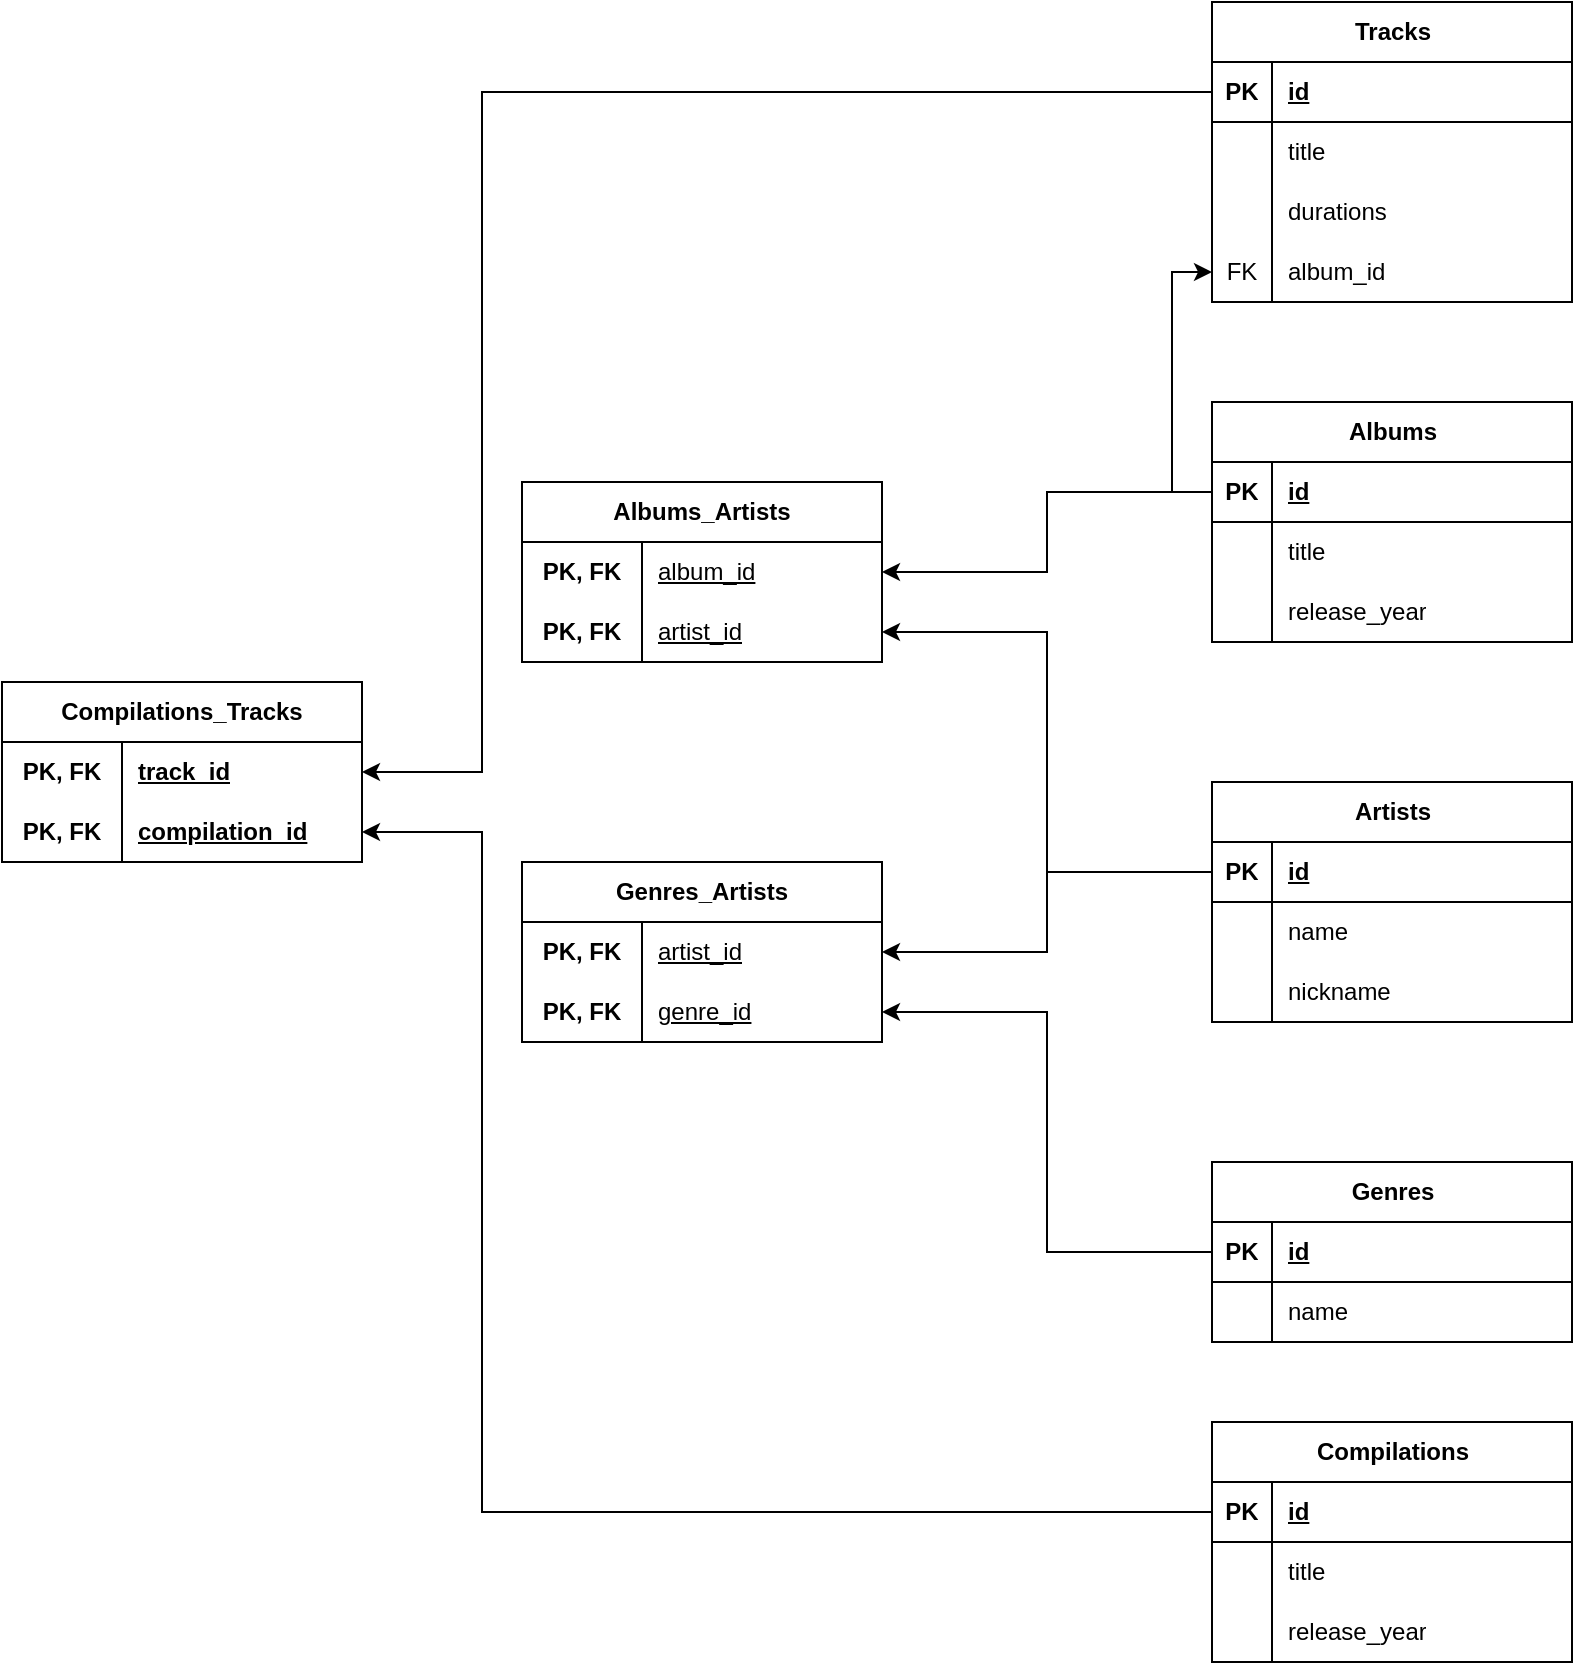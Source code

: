 <mxfile version="26.0.16">
  <diagram name="Page-1" id="dM9Y7GPttK8bCrnmVRz8">
    <mxGraphModel dx="1402" dy="1119" grid="1" gridSize="10" guides="1" tooltips="1" connect="1" arrows="1" fold="1" page="1" pageScale="1" pageWidth="850" pageHeight="1100" math="0" shadow="0">
      <root>
        <mxCell id="0" />
        <mxCell id="1" parent="0" />
        <mxCell id="2HFuZL1Z6rKOVnVFCXIe-1" value="Tracks" style="shape=table;startSize=30;container=1;collapsible=1;childLayout=tableLayout;fixedRows=1;rowLines=0;fontStyle=1;align=center;resizeLast=1;html=1;" parent="1" vertex="1">
          <mxGeometry x="635" y="170" width="180" height="150" as="geometry" />
        </mxCell>
        <mxCell id="2HFuZL1Z6rKOVnVFCXIe-2" value="" style="shape=tableRow;horizontal=0;startSize=0;swimlaneHead=0;swimlaneBody=0;fillColor=none;collapsible=0;dropTarget=0;points=[[0,0.5],[1,0.5]];portConstraint=eastwest;top=0;left=0;right=0;bottom=1;" parent="2HFuZL1Z6rKOVnVFCXIe-1" vertex="1">
          <mxGeometry y="30" width="180" height="30" as="geometry" />
        </mxCell>
        <mxCell id="2HFuZL1Z6rKOVnVFCXIe-3" value="PK" style="shape=partialRectangle;connectable=0;fillColor=none;top=0;left=0;bottom=0;right=0;fontStyle=1;overflow=hidden;whiteSpace=wrap;html=1;" parent="2HFuZL1Z6rKOVnVFCXIe-2" vertex="1">
          <mxGeometry width="30" height="30" as="geometry">
            <mxRectangle width="30" height="30" as="alternateBounds" />
          </mxGeometry>
        </mxCell>
        <mxCell id="2HFuZL1Z6rKOVnVFCXIe-4" value="id" style="shape=partialRectangle;connectable=0;fillColor=none;top=0;left=0;bottom=0;right=0;align=left;spacingLeft=6;fontStyle=5;overflow=hidden;whiteSpace=wrap;html=1;" parent="2HFuZL1Z6rKOVnVFCXIe-2" vertex="1">
          <mxGeometry x="30" width="150" height="30" as="geometry">
            <mxRectangle width="150" height="30" as="alternateBounds" />
          </mxGeometry>
        </mxCell>
        <mxCell id="2HFuZL1Z6rKOVnVFCXIe-5" value="" style="shape=tableRow;horizontal=0;startSize=0;swimlaneHead=0;swimlaneBody=0;fillColor=none;collapsible=0;dropTarget=0;points=[[0,0.5],[1,0.5]];portConstraint=eastwest;top=0;left=0;right=0;bottom=0;" parent="2HFuZL1Z6rKOVnVFCXIe-1" vertex="1">
          <mxGeometry y="60" width="180" height="30" as="geometry" />
        </mxCell>
        <mxCell id="2HFuZL1Z6rKOVnVFCXIe-6" value="" style="shape=partialRectangle;connectable=0;fillColor=none;top=0;left=0;bottom=0;right=0;editable=1;overflow=hidden;whiteSpace=wrap;html=1;" parent="2HFuZL1Z6rKOVnVFCXIe-5" vertex="1">
          <mxGeometry width="30" height="30" as="geometry">
            <mxRectangle width="30" height="30" as="alternateBounds" />
          </mxGeometry>
        </mxCell>
        <mxCell id="2HFuZL1Z6rKOVnVFCXIe-7" value="title" style="shape=partialRectangle;connectable=0;fillColor=none;top=0;left=0;bottom=0;right=0;align=left;spacingLeft=6;overflow=hidden;whiteSpace=wrap;html=1;" parent="2HFuZL1Z6rKOVnVFCXIe-5" vertex="1">
          <mxGeometry x="30" width="150" height="30" as="geometry">
            <mxRectangle width="150" height="30" as="alternateBounds" />
          </mxGeometry>
        </mxCell>
        <mxCell id="2HFuZL1Z6rKOVnVFCXIe-8" value="" style="shape=tableRow;horizontal=0;startSize=0;swimlaneHead=0;swimlaneBody=0;fillColor=none;collapsible=0;dropTarget=0;points=[[0,0.5],[1,0.5]];portConstraint=eastwest;top=0;left=0;right=0;bottom=0;" parent="2HFuZL1Z6rKOVnVFCXIe-1" vertex="1">
          <mxGeometry y="90" width="180" height="30" as="geometry" />
        </mxCell>
        <mxCell id="2HFuZL1Z6rKOVnVFCXIe-9" value="" style="shape=partialRectangle;connectable=0;fillColor=none;top=0;left=0;bottom=0;right=0;editable=1;overflow=hidden;whiteSpace=wrap;html=1;" parent="2HFuZL1Z6rKOVnVFCXIe-8" vertex="1">
          <mxGeometry width="30" height="30" as="geometry">
            <mxRectangle width="30" height="30" as="alternateBounds" />
          </mxGeometry>
        </mxCell>
        <mxCell id="2HFuZL1Z6rKOVnVFCXIe-10" value="durations" style="shape=partialRectangle;connectable=0;fillColor=none;top=0;left=0;bottom=0;right=0;align=left;spacingLeft=6;overflow=hidden;whiteSpace=wrap;html=1;" parent="2HFuZL1Z6rKOVnVFCXIe-8" vertex="1">
          <mxGeometry x="30" width="150" height="30" as="geometry">
            <mxRectangle width="150" height="30" as="alternateBounds" />
          </mxGeometry>
        </mxCell>
        <mxCell id="2HFuZL1Z6rKOVnVFCXIe-11" value="" style="shape=tableRow;horizontal=0;startSize=0;swimlaneHead=0;swimlaneBody=0;fillColor=none;collapsible=0;dropTarget=0;points=[[0,0.5],[1,0.5]];portConstraint=eastwest;top=0;left=0;right=0;bottom=0;" parent="2HFuZL1Z6rKOVnVFCXIe-1" vertex="1">
          <mxGeometry y="120" width="180" height="30" as="geometry" />
        </mxCell>
        <mxCell id="2HFuZL1Z6rKOVnVFCXIe-12" value="FK" style="shape=partialRectangle;connectable=0;fillColor=none;top=0;left=0;bottom=0;right=0;editable=1;overflow=hidden;whiteSpace=wrap;html=1;" parent="2HFuZL1Z6rKOVnVFCXIe-11" vertex="1">
          <mxGeometry width="30" height="30" as="geometry">
            <mxRectangle width="30" height="30" as="alternateBounds" />
          </mxGeometry>
        </mxCell>
        <mxCell id="2HFuZL1Z6rKOVnVFCXIe-13" value="album_id" style="shape=partialRectangle;connectable=0;fillColor=none;top=0;left=0;bottom=0;right=0;align=left;spacingLeft=6;overflow=hidden;whiteSpace=wrap;html=1;" parent="2HFuZL1Z6rKOVnVFCXIe-11" vertex="1">
          <mxGeometry x="30" width="150" height="30" as="geometry">
            <mxRectangle width="150" height="30" as="alternateBounds" />
          </mxGeometry>
        </mxCell>
        <mxCell id="2HFuZL1Z6rKOVnVFCXIe-14" value="Albums" style="shape=table;startSize=30;container=1;collapsible=1;childLayout=tableLayout;fixedRows=1;rowLines=0;fontStyle=1;align=center;resizeLast=1;html=1;" parent="1" vertex="1">
          <mxGeometry x="635" y="370" width="180" height="120" as="geometry" />
        </mxCell>
        <mxCell id="2HFuZL1Z6rKOVnVFCXIe-15" value="" style="shape=tableRow;horizontal=0;startSize=0;swimlaneHead=0;swimlaneBody=0;fillColor=none;collapsible=0;dropTarget=0;points=[[0,0.5],[1,0.5]];portConstraint=eastwest;top=0;left=0;right=0;bottom=1;" parent="2HFuZL1Z6rKOVnVFCXIe-14" vertex="1">
          <mxGeometry y="30" width="180" height="30" as="geometry" />
        </mxCell>
        <mxCell id="2HFuZL1Z6rKOVnVFCXIe-16" value="PK" style="shape=partialRectangle;connectable=0;fillColor=none;top=0;left=0;bottom=0;right=0;fontStyle=1;overflow=hidden;whiteSpace=wrap;html=1;" parent="2HFuZL1Z6rKOVnVFCXIe-15" vertex="1">
          <mxGeometry width="30" height="30" as="geometry">
            <mxRectangle width="30" height="30" as="alternateBounds" />
          </mxGeometry>
        </mxCell>
        <mxCell id="2HFuZL1Z6rKOVnVFCXIe-17" value="id" style="shape=partialRectangle;connectable=0;fillColor=none;top=0;left=0;bottom=0;right=0;align=left;spacingLeft=6;fontStyle=5;overflow=hidden;whiteSpace=wrap;html=1;" parent="2HFuZL1Z6rKOVnVFCXIe-15" vertex="1">
          <mxGeometry x="30" width="150" height="30" as="geometry">
            <mxRectangle width="150" height="30" as="alternateBounds" />
          </mxGeometry>
        </mxCell>
        <mxCell id="2HFuZL1Z6rKOVnVFCXIe-18" value="" style="shape=tableRow;horizontal=0;startSize=0;swimlaneHead=0;swimlaneBody=0;fillColor=none;collapsible=0;dropTarget=0;points=[[0,0.5],[1,0.5]];portConstraint=eastwest;top=0;left=0;right=0;bottom=0;" parent="2HFuZL1Z6rKOVnVFCXIe-14" vertex="1">
          <mxGeometry y="60" width="180" height="30" as="geometry" />
        </mxCell>
        <mxCell id="2HFuZL1Z6rKOVnVFCXIe-19" value="" style="shape=partialRectangle;connectable=0;fillColor=none;top=0;left=0;bottom=0;right=0;editable=1;overflow=hidden;whiteSpace=wrap;html=1;" parent="2HFuZL1Z6rKOVnVFCXIe-18" vertex="1">
          <mxGeometry width="30" height="30" as="geometry">
            <mxRectangle width="30" height="30" as="alternateBounds" />
          </mxGeometry>
        </mxCell>
        <mxCell id="2HFuZL1Z6rKOVnVFCXIe-20" value="title" style="shape=partialRectangle;connectable=0;fillColor=none;top=0;left=0;bottom=0;right=0;align=left;spacingLeft=6;overflow=hidden;whiteSpace=wrap;html=1;" parent="2HFuZL1Z6rKOVnVFCXIe-18" vertex="1">
          <mxGeometry x="30" width="150" height="30" as="geometry">
            <mxRectangle width="150" height="30" as="alternateBounds" />
          </mxGeometry>
        </mxCell>
        <mxCell id="2HFuZL1Z6rKOVnVFCXIe-21" value="" style="shape=tableRow;horizontal=0;startSize=0;swimlaneHead=0;swimlaneBody=0;fillColor=none;collapsible=0;dropTarget=0;points=[[0,0.5],[1,0.5]];portConstraint=eastwest;top=0;left=0;right=0;bottom=0;" parent="2HFuZL1Z6rKOVnVFCXIe-14" vertex="1">
          <mxGeometry y="90" width="180" height="30" as="geometry" />
        </mxCell>
        <mxCell id="2HFuZL1Z6rKOVnVFCXIe-22" value="" style="shape=partialRectangle;connectable=0;fillColor=none;top=0;left=0;bottom=0;right=0;editable=1;overflow=hidden;whiteSpace=wrap;html=1;" parent="2HFuZL1Z6rKOVnVFCXIe-21" vertex="1">
          <mxGeometry width="30" height="30" as="geometry">
            <mxRectangle width="30" height="30" as="alternateBounds" />
          </mxGeometry>
        </mxCell>
        <mxCell id="2HFuZL1Z6rKOVnVFCXIe-23" value="release_year" style="shape=partialRectangle;connectable=0;fillColor=none;top=0;left=0;bottom=0;right=0;align=left;spacingLeft=6;overflow=hidden;whiteSpace=wrap;html=1;" parent="2HFuZL1Z6rKOVnVFCXIe-21" vertex="1">
          <mxGeometry x="30" width="150" height="30" as="geometry">
            <mxRectangle width="150" height="30" as="alternateBounds" />
          </mxGeometry>
        </mxCell>
        <mxCell id="2HFuZL1Z6rKOVnVFCXIe-27" value="Artists" style="shape=table;startSize=30;container=1;collapsible=1;childLayout=tableLayout;fixedRows=1;rowLines=0;fontStyle=1;align=center;resizeLast=1;html=1;" parent="1" vertex="1">
          <mxGeometry x="635" y="560" width="180" height="120" as="geometry" />
        </mxCell>
        <mxCell id="2HFuZL1Z6rKOVnVFCXIe-28" value="" style="shape=tableRow;horizontal=0;startSize=0;swimlaneHead=0;swimlaneBody=0;fillColor=none;collapsible=0;dropTarget=0;points=[[0,0.5],[1,0.5]];portConstraint=eastwest;top=0;left=0;right=0;bottom=1;" parent="2HFuZL1Z6rKOVnVFCXIe-27" vertex="1">
          <mxGeometry y="30" width="180" height="30" as="geometry" />
        </mxCell>
        <mxCell id="2HFuZL1Z6rKOVnVFCXIe-29" value="PK" style="shape=partialRectangle;connectable=0;fillColor=none;top=0;left=0;bottom=0;right=0;fontStyle=1;overflow=hidden;whiteSpace=wrap;html=1;" parent="2HFuZL1Z6rKOVnVFCXIe-28" vertex="1">
          <mxGeometry width="30" height="30" as="geometry">
            <mxRectangle width="30" height="30" as="alternateBounds" />
          </mxGeometry>
        </mxCell>
        <mxCell id="2HFuZL1Z6rKOVnVFCXIe-30" value="id" style="shape=partialRectangle;connectable=0;fillColor=none;top=0;left=0;bottom=0;right=0;align=left;spacingLeft=6;fontStyle=5;overflow=hidden;whiteSpace=wrap;html=1;" parent="2HFuZL1Z6rKOVnVFCXIe-28" vertex="1">
          <mxGeometry x="30" width="150" height="30" as="geometry">
            <mxRectangle width="150" height="30" as="alternateBounds" />
          </mxGeometry>
        </mxCell>
        <mxCell id="2HFuZL1Z6rKOVnVFCXIe-31" value="" style="shape=tableRow;horizontal=0;startSize=0;swimlaneHead=0;swimlaneBody=0;fillColor=none;collapsible=0;dropTarget=0;points=[[0,0.5],[1,0.5]];portConstraint=eastwest;top=0;left=0;right=0;bottom=0;" parent="2HFuZL1Z6rKOVnVFCXIe-27" vertex="1">
          <mxGeometry y="60" width="180" height="30" as="geometry" />
        </mxCell>
        <mxCell id="2HFuZL1Z6rKOVnVFCXIe-32" value="" style="shape=partialRectangle;connectable=0;fillColor=none;top=0;left=0;bottom=0;right=0;editable=1;overflow=hidden;whiteSpace=wrap;html=1;" parent="2HFuZL1Z6rKOVnVFCXIe-31" vertex="1">
          <mxGeometry width="30" height="30" as="geometry">
            <mxRectangle width="30" height="30" as="alternateBounds" />
          </mxGeometry>
        </mxCell>
        <mxCell id="2HFuZL1Z6rKOVnVFCXIe-33" value="name" style="shape=partialRectangle;connectable=0;fillColor=none;top=0;left=0;bottom=0;right=0;align=left;spacingLeft=6;overflow=hidden;whiteSpace=wrap;html=1;" parent="2HFuZL1Z6rKOVnVFCXIe-31" vertex="1">
          <mxGeometry x="30" width="150" height="30" as="geometry">
            <mxRectangle width="150" height="30" as="alternateBounds" />
          </mxGeometry>
        </mxCell>
        <mxCell id="2HFuZL1Z6rKOVnVFCXIe-34" value="" style="shape=tableRow;horizontal=0;startSize=0;swimlaneHead=0;swimlaneBody=0;fillColor=none;collapsible=0;dropTarget=0;points=[[0,0.5],[1,0.5]];portConstraint=eastwest;top=0;left=0;right=0;bottom=0;" parent="2HFuZL1Z6rKOVnVFCXIe-27" vertex="1">
          <mxGeometry y="90" width="180" height="30" as="geometry" />
        </mxCell>
        <mxCell id="2HFuZL1Z6rKOVnVFCXIe-35" value="" style="shape=partialRectangle;connectable=0;fillColor=none;top=0;left=0;bottom=0;right=0;editable=1;overflow=hidden;whiteSpace=wrap;html=1;" parent="2HFuZL1Z6rKOVnVFCXIe-34" vertex="1">
          <mxGeometry width="30" height="30" as="geometry">
            <mxRectangle width="30" height="30" as="alternateBounds" />
          </mxGeometry>
        </mxCell>
        <mxCell id="2HFuZL1Z6rKOVnVFCXIe-36" value="nickname" style="shape=partialRectangle;connectable=0;fillColor=none;top=0;left=0;bottom=0;right=0;align=left;spacingLeft=6;overflow=hidden;whiteSpace=wrap;html=1;" parent="2HFuZL1Z6rKOVnVFCXIe-34" vertex="1">
          <mxGeometry x="30" width="150" height="30" as="geometry">
            <mxRectangle width="150" height="30" as="alternateBounds" />
          </mxGeometry>
        </mxCell>
        <mxCell id="2HFuZL1Z6rKOVnVFCXIe-40" value="Genres" style="shape=table;startSize=30;container=1;collapsible=1;childLayout=tableLayout;fixedRows=1;rowLines=0;fontStyle=1;align=center;resizeLast=1;html=1;" parent="1" vertex="1">
          <mxGeometry x="635" y="750" width="180" height="90" as="geometry" />
        </mxCell>
        <mxCell id="2HFuZL1Z6rKOVnVFCXIe-41" value="" style="shape=tableRow;horizontal=0;startSize=0;swimlaneHead=0;swimlaneBody=0;fillColor=none;collapsible=0;dropTarget=0;points=[[0,0.5],[1,0.5]];portConstraint=eastwest;top=0;left=0;right=0;bottom=1;" parent="2HFuZL1Z6rKOVnVFCXIe-40" vertex="1">
          <mxGeometry y="30" width="180" height="30" as="geometry" />
        </mxCell>
        <mxCell id="2HFuZL1Z6rKOVnVFCXIe-42" value="PK" style="shape=partialRectangle;connectable=0;fillColor=none;top=0;left=0;bottom=0;right=0;fontStyle=1;overflow=hidden;whiteSpace=wrap;html=1;" parent="2HFuZL1Z6rKOVnVFCXIe-41" vertex="1">
          <mxGeometry width="30" height="30" as="geometry">
            <mxRectangle width="30" height="30" as="alternateBounds" />
          </mxGeometry>
        </mxCell>
        <mxCell id="2HFuZL1Z6rKOVnVFCXIe-43" value="id" style="shape=partialRectangle;connectable=0;fillColor=none;top=0;left=0;bottom=0;right=0;align=left;spacingLeft=6;fontStyle=5;overflow=hidden;whiteSpace=wrap;html=1;" parent="2HFuZL1Z6rKOVnVFCXIe-41" vertex="1">
          <mxGeometry x="30" width="150" height="30" as="geometry">
            <mxRectangle width="150" height="30" as="alternateBounds" />
          </mxGeometry>
        </mxCell>
        <mxCell id="2HFuZL1Z6rKOVnVFCXIe-44" value="" style="shape=tableRow;horizontal=0;startSize=0;swimlaneHead=0;swimlaneBody=0;fillColor=none;collapsible=0;dropTarget=0;points=[[0,0.5],[1,0.5]];portConstraint=eastwest;top=0;left=0;right=0;bottom=0;" parent="2HFuZL1Z6rKOVnVFCXIe-40" vertex="1">
          <mxGeometry y="60" width="180" height="30" as="geometry" />
        </mxCell>
        <mxCell id="2HFuZL1Z6rKOVnVFCXIe-45" value="" style="shape=partialRectangle;connectable=0;fillColor=none;top=0;left=0;bottom=0;right=0;editable=1;overflow=hidden;whiteSpace=wrap;html=1;" parent="2HFuZL1Z6rKOVnVFCXIe-44" vertex="1">
          <mxGeometry width="30" height="30" as="geometry">
            <mxRectangle width="30" height="30" as="alternateBounds" />
          </mxGeometry>
        </mxCell>
        <mxCell id="2HFuZL1Z6rKOVnVFCXIe-46" value="name" style="shape=partialRectangle;connectable=0;fillColor=none;top=0;left=0;bottom=0;right=0;align=left;spacingLeft=6;overflow=hidden;whiteSpace=wrap;html=1;" parent="2HFuZL1Z6rKOVnVFCXIe-44" vertex="1">
          <mxGeometry x="30" width="150" height="30" as="geometry">
            <mxRectangle width="150" height="30" as="alternateBounds" />
          </mxGeometry>
        </mxCell>
        <mxCell id="2HFuZL1Z6rKOVnVFCXIe-53" style="edgeStyle=orthogonalEdgeStyle;rounded=0;orthogonalLoop=1;jettySize=auto;html=1;entryX=0;entryY=0.5;entryDx=0;entryDy=0;" parent="1" source="2HFuZL1Z6rKOVnVFCXIe-15" target="2HFuZL1Z6rKOVnVFCXIe-11" edge="1">
          <mxGeometry relative="1" as="geometry" />
        </mxCell>
        <mxCell id="2HFuZL1Z6rKOVnVFCXIe-90" value="Compilations" style="shape=table;startSize=30;container=1;collapsible=1;childLayout=tableLayout;fixedRows=1;rowLines=0;fontStyle=1;align=center;resizeLast=1;html=1;" parent="1" vertex="1">
          <mxGeometry x="635" y="880" width="180" height="120" as="geometry" />
        </mxCell>
        <mxCell id="2HFuZL1Z6rKOVnVFCXIe-91" value="" style="shape=tableRow;horizontal=0;startSize=0;swimlaneHead=0;swimlaneBody=0;fillColor=none;collapsible=0;dropTarget=0;points=[[0,0.5],[1,0.5]];portConstraint=eastwest;top=0;left=0;right=0;bottom=1;" parent="2HFuZL1Z6rKOVnVFCXIe-90" vertex="1">
          <mxGeometry y="30" width="180" height="30" as="geometry" />
        </mxCell>
        <mxCell id="2HFuZL1Z6rKOVnVFCXIe-92" value="PK" style="shape=partialRectangle;connectable=0;fillColor=none;top=0;left=0;bottom=0;right=0;fontStyle=1;overflow=hidden;whiteSpace=wrap;html=1;" parent="2HFuZL1Z6rKOVnVFCXIe-91" vertex="1">
          <mxGeometry width="30" height="30" as="geometry">
            <mxRectangle width="30" height="30" as="alternateBounds" />
          </mxGeometry>
        </mxCell>
        <mxCell id="2HFuZL1Z6rKOVnVFCXIe-93" value="id" style="shape=partialRectangle;connectable=0;fillColor=none;top=0;left=0;bottom=0;right=0;align=left;spacingLeft=6;fontStyle=5;overflow=hidden;whiteSpace=wrap;html=1;" parent="2HFuZL1Z6rKOVnVFCXIe-91" vertex="1">
          <mxGeometry x="30" width="150" height="30" as="geometry">
            <mxRectangle width="150" height="30" as="alternateBounds" />
          </mxGeometry>
        </mxCell>
        <mxCell id="2HFuZL1Z6rKOVnVFCXIe-94" value="" style="shape=tableRow;horizontal=0;startSize=0;swimlaneHead=0;swimlaneBody=0;fillColor=none;collapsible=0;dropTarget=0;points=[[0,0.5],[1,0.5]];portConstraint=eastwest;top=0;left=0;right=0;bottom=0;" parent="2HFuZL1Z6rKOVnVFCXIe-90" vertex="1">
          <mxGeometry y="60" width="180" height="30" as="geometry" />
        </mxCell>
        <mxCell id="2HFuZL1Z6rKOVnVFCXIe-95" value="" style="shape=partialRectangle;connectable=0;fillColor=none;top=0;left=0;bottom=0;right=0;editable=1;overflow=hidden;whiteSpace=wrap;html=1;" parent="2HFuZL1Z6rKOVnVFCXIe-94" vertex="1">
          <mxGeometry width="30" height="30" as="geometry">
            <mxRectangle width="30" height="30" as="alternateBounds" />
          </mxGeometry>
        </mxCell>
        <mxCell id="2HFuZL1Z6rKOVnVFCXIe-96" value="title" style="shape=partialRectangle;connectable=0;fillColor=none;top=0;left=0;bottom=0;right=0;align=left;spacingLeft=6;overflow=hidden;whiteSpace=wrap;html=1;" parent="2HFuZL1Z6rKOVnVFCXIe-94" vertex="1">
          <mxGeometry x="30" width="150" height="30" as="geometry">
            <mxRectangle width="150" height="30" as="alternateBounds" />
          </mxGeometry>
        </mxCell>
        <mxCell id="2HFuZL1Z6rKOVnVFCXIe-97" value="" style="shape=tableRow;horizontal=0;startSize=0;swimlaneHead=0;swimlaneBody=0;fillColor=none;collapsible=0;dropTarget=0;points=[[0,0.5],[1,0.5]];portConstraint=eastwest;top=0;left=0;right=0;bottom=0;" parent="2HFuZL1Z6rKOVnVFCXIe-90" vertex="1">
          <mxGeometry y="90" width="180" height="30" as="geometry" />
        </mxCell>
        <mxCell id="2HFuZL1Z6rKOVnVFCXIe-98" value="" style="shape=partialRectangle;connectable=0;fillColor=none;top=0;left=0;bottom=0;right=0;editable=1;overflow=hidden;whiteSpace=wrap;html=1;" parent="2HFuZL1Z6rKOVnVFCXIe-97" vertex="1">
          <mxGeometry width="30" height="30" as="geometry">
            <mxRectangle width="30" height="30" as="alternateBounds" />
          </mxGeometry>
        </mxCell>
        <mxCell id="2HFuZL1Z6rKOVnVFCXIe-99" value="release_year" style="shape=partialRectangle;connectable=0;fillColor=none;top=0;left=0;bottom=0;right=0;align=left;spacingLeft=6;overflow=hidden;whiteSpace=wrap;html=1;" parent="2HFuZL1Z6rKOVnVFCXIe-97" vertex="1">
          <mxGeometry x="30" width="150" height="30" as="geometry">
            <mxRectangle width="150" height="30" as="alternateBounds" />
          </mxGeometry>
        </mxCell>
        <mxCell id="2HFuZL1Z6rKOVnVFCXIe-109" value="&lt;span style=&quot;text-wrap-mode: nowrap;&quot;&gt;Genres_Artists&lt;/span&gt;" style="shape=table;startSize=30;container=1;collapsible=1;childLayout=tableLayout;fixedRows=1;rowLines=0;fontStyle=1;align=center;resizeLast=1;html=1;whiteSpace=wrap;" parent="1" vertex="1">
          <mxGeometry x="290" y="600" width="180" height="90" as="geometry" />
        </mxCell>
        <mxCell id="2HFuZL1Z6rKOVnVFCXIe-110" value="" style="shape=tableRow;horizontal=0;startSize=0;swimlaneHead=0;swimlaneBody=0;fillColor=none;collapsible=0;dropTarget=0;points=[[0,0.5],[1,0.5]];portConstraint=eastwest;top=0;left=0;right=0;bottom=0;html=1;" parent="2HFuZL1Z6rKOVnVFCXIe-109" vertex="1">
          <mxGeometry y="30" width="180" height="30" as="geometry" />
        </mxCell>
        <mxCell id="2HFuZL1Z6rKOVnVFCXIe-111" value="PK, FK" style="shape=partialRectangle;connectable=0;fillColor=none;top=0;left=0;bottom=0;right=0;fontStyle=1;overflow=hidden;html=1;whiteSpace=wrap;" parent="2HFuZL1Z6rKOVnVFCXIe-110" vertex="1">
          <mxGeometry width="60" height="30" as="geometry">
            <mxRectangle width="60" height="30" as="alternateBounds" />
          </mxGeometry>
        </mxCell>
        <mxCell id="2HFuZL1Z6rKOVnVFCXIe-112" value="&lt;span style=&quot;font-weight: 400;&quot;&gt;artist_id&lt;/span&gt;" style="shape=partialRectangle;connectable=0;fillColor=none;top=0;left=0;bottom=0;right=0;align=left;spacingLeft=6;fontStyle=5;overflow=hidden;html=1;whiteSpace=wrap;" parent="2HFuZL1Z6rKOVnVFCXIe-110" vertex="1">
          <mxGeometry x="60" width="120" height="30" as="geometry">
            <mxRectangle width="120" height="30" as="alternateBounds" />
          </mxGeometry>
        </mxCell>
        <mxCell id="2HFuZL1Z6rKOVnVFCXIe-113" value="" style="shape=tableRow;horizontal=0;startSize=0;swimlaneHead=0;swimlaneBody=0;fillColor=none;collapsible=0;dropTarget=0;points=[[0,0.5],[1,0.5]];portConstraint=eastwest;top=0;left=0;right=0;bottom=1;html=1;" parent="2HFuZL1Z6rKOVnVFCXIe-109" vertex="1">
          <mxGeometry y="60" width="180" height="30" as="geometry" />
        </mxCell>
        <mxCell id="2HFuZL1Z6rKOVnVFCXIe-114" value="PK, FK" style="shape=partialRectangle;connectable=0;fillColor=none;top=0;left=0;bottom=0;right=0;fontStyle=1;overflow=hidden;html=1;whiteSpace=wrap;" parent="2HFuZL1Z6rKOVnVFCXIe-113" vertex="1">
          <mxGeometry width="60" height="30" as="geometry">
            <mxRectangle width="60" height="30" as="alternateBounds" />
          </mxGeometry>
        </mxCell>
        <mxCell id="2HFuZL1Z6rKOVnVFCXIe-115" value="&lt;span style=&quot;font-weight: 400;&quot;&gt;genre_id&lt;/span&gt;" style="shape=partialRectangle;connectable=0;fillColor=none;top=0;left=0;bottom=0;right=0;align=left;spacingLeft=6;fontStyle=5;overflow=hidden;html=1;whiteSpace=wrap;" parent="2HFuZL1Z6rKOVnVFCXIe-113" vertex="1">
          <mxGeometry x="60" width="120" height="30" as="geometry">
            <mxRectangle width="120" height="30" as="alternateBounds" />
          </mxGeometry>
        </mxCell>
        <mxCell id="2HFuZL1Z6rKOVnVFCXIe-122" style="edgeStyle=orthogonalEdgeStyle;rounded=0;orthogonalLoop=1;jettySize=auto;html=1;entryX=1;entryY=0.5;entryDx=0;entryDy=0;" parent="1" source="2HFuZL1Z6rKOVnVFCXIe-28" target="2HFuZL1Z6rKOVnVFCXIe-110" edge="1">
          <mxGeometry relative="1" as="geometry" />
        </mxCell>
        <mxCell id="2HFuZL1Z6rKOVnVFCXIe-123" style="edgeStyle=orthogonalEdgeStyle;rounded=0;orthogonalLoop=1;jettySize=auto;html=1;entryX=1;entryY=0.5;entryDx=0;entryDy=0;" parent="1" source="2HFuZL1Z6rKOVnVFCXIe-41" target="2HFuZL1Z6rKOVnVFCXIe-113" edge="1">
          <mxGeometry relative="1" as="geometry" />
        </mxCell>
        <mxCell id="2HFuZL1Z6rKOVnVFCXIe-138" value="&lt;span style=&quot;text-wrap-mode: nowrap;&quot;&gt;Albums_Artists&lt;/span&gt;" style="shape=table;startSize=30;container=1;collapsible=1;childLayout=tableLayout;fixedRows=1;rowLines=0;fontStyle=1;align=center;resizeLast=1;html=1;whiteSpace=wrap;" parent="1" vertex="1">
          <mxGeometry x="290" y="410" width="180" height="90" as="geometry" />
        </mxCell>
        <mxCell id="2HFuZL1Z6rKOVnVFCXIe-139" value="" style="shape=tableRow;horizontal=0;startSize=0;swimlaneHead=0;swimlaneBody=0;fillColor=none;collapsible=0;dropTarget=0;points=[[0,0.5],[1,0.5]];portConstraint=eastwest;top=0;left=0;right=0;bottom=0;html=1;" parent="2HFuZL1Z6rKOVnVFCXIe-138" vertex="1">
          <mxGeometry y="30" width="180" height="30" as="geometry" />
        </mxCell>
        <mxCell id="2HFuZL1Z6rKOVnVFCXIe-140" value="PK, FK" style="shape=partialRectangle;connectable=0;fillColor=none;top=0;left=0;bottom=0;right=0;fontStyle=1;overflow=hidden;html=1;whiteSpace=wrap;" parent="2HFuZL1Z6rKOVnVFCXIe-139" vertex="1">
          <mxGeometry width="60" height="30" as="geometry">
            <mxRectangle width="60" height="30" as="alternateBounds" />
          </mxGeometry>
        </mxCell>
        <mxCell id="2HFuZL1Z6rKOVnVFCXIe-141" value="&lt;span style=&quot;font-weight: 400;&quot;&gt;album_id&lt;/span&gt;" style="shape=partialRectangle;connectable=0;fillColor=none;top=0;left=0;bottom=0;right=0;align=left;spacingLeft=6;fontStyle=5;overflow=hidden;html=1;whiteSpace=wrap;" parent="2HFuZL1Z6rKOVnVFCXIe-139" vertex="1">
          <mxGeometry x="60" width="120" height="30" as="geometry">
            <mxRectangle width="120" height="30" as="alternateBounds" />
          </mxGeometry>
        </mxCell>
        <mxCell id="2HFuZL1Z6rKOVnVFCXIe-142" value="" style="shape=tableRow;horizontal=0;startSize=0;swimlaneHead=0;swimlaneBody=0;fillColor=none;collapsible=0;dropTarget=0;points=[[0,0.5],[1,0.5]];portConstraint=eastwest;top=0;left=0;right=0;bottom=1;html=1;" parent="2HFuZL1Z6rKOVnVFCXIe-138" vertex="1">
          <mxGeometry y="60" width="180" height="30" as="geometry" />
        </mxCell>
        <mxCell id="2HFuZL1Z6rKOVnVFCXIe-143" value="PK, FK" style="shape=partialRectangle;connectable=0;fillColor=none;top=0;left=0;bottom=0;right=0;fontStyle=1;overflow=hidden;html=1;whiteSpace=wrap;" parent="2HFuZL1Z6rKOVnVFCXIe-142" vertex="1">
          <mxGeometry width="60" height="30" as="geometry">
            <mxRectangle width="60" height="30" as="alternateBounds" />
          </mxGeometry>
        </mxCell>
        <mxCell id="2HFuZL1Z6rKOVnVFCXIe-144" value="&lt;span style=&quot;font-weight: 400;&quot;&gt;artist_id&lt;/span&gt;" style="shape=partialRectangle;connectable=0;fillColor=none;top=0;left=0;bottom=0;right=0;align=left;spacingLeft=6;fontStyle=5;overflow=hidden;html=1;whiteSpace=wrap;" parent="2HFuZL1Z6rKOVnVFCXIe-142" vertex="1">
          <mxGeometry x="60" width="120" height="30" as="geometry">
            <mxRectangle width="120" height="30" as="alternateBounds" />
          </mxGeometry>
        </mxCell>
        <mxCell id="2HFuZL1Z6rKOVnVFCXIe-145" style="edgeStyle=orthogonalEdgeStyle;rounded=0;orthogonalLoop=1;jettySize=auto;html=1;exitX=0;exitY=0.5;exitDx=0;exitDy=0;entryX=1;entryY=0.5;entryDx=0;entryDy=0;" parent="1" source="2HFuZL1Z6rKOVnVFCXIe-15" target="2HFuZL1Z6rKOVnVFCXIe-139" edge="1">
          <mxGeometry relative="1" as="geometry" />
        </mxCell>
        <mxCell id="2HFuZL1Z6rKOVnVFCXIe-146" style="edgeStyle=orthogonalEdgeStyle;rounded=0;orthogonalLoop=1;jettySize=auto;html=1;entryX=1;entryY=0.5;entryDx=0;entryDy=0;" parent="1" source="2HFuZL1Z6rKOVnVFCXIe-28" target="2HFuZL1Z6rKOVnVFCXIe-142" edge="1">
          <mxGeometry relative="1" as="geometry" />
        </mxCell>
        <mxCell id="2HFuZL1Z6rKOVnVFCXIe-147" value="Compilations_Tracks" style="shape=table;startSize=30;container=1;collapsible=1;childLayout=tableLayout;fixedRows=1;rowLines=0;fontStyle=1;align=center;resizeLast=1;html=1;whiteSpace=wrap;" parent="1" vertex="1">
          <mxGeometry x="30" y="510" width="180" height="90" as="geometry" />
        </mxCell>
        <mxCell id="2HFuZL1Z6rKOVnVFCXIe-148" value="" style="shape=tableRow;horizontal=0;startSize=0;swimlaneHead=0;swimlaneBody=0;fillColor=none;collapsible=0;dropTarget=0;points=[[0,0.5],[1,0.5]];portConstraint=eastwest;top=0;left=0;right=0;bottom=0;html=1;" parent="2HFuZL1Z6rKOVnVFCXIe-147" vertex="1">
          <mxGeometry y="30" width="180" height="30" as="geometry" />
        </mxCell>
        <mxCell id="2HFuZL1Z6rKOVnVFCXIe-149" value="PK, FK" style="shape=partialRectangle;connectable=0;fillColor=none;top=0;left=0;bottom=0;right=0;fontStyle=1;overflow=hidden;html=1;whiteSpace=wrap;" parent="2HFuZL1Z6rKOVnVFCXIe-148" vertex="1">
          <mxGeometry width="60" height="30" as="geometry">
            <mxRectangle width="60" height="30" as="alternateBounds" />
          </mxGeometry>
        </mxCell>
        <mxCell id="2HFuZL1Z6rKOVnVFCXIe-150" value="track_id" style="shape=partialRectangle;connectable=0;fillColor=none;top=0;left=0;bottom=0;right=0;align=left;spacingLeft=6;fontStyle=5;overflow=hidden;html=1;whiteSpace=wrap;" parent="2HFuZL1Z6rKOVnVFCXIe-148" vertex="1">
          <mxGeometry x="60" width="120" height="30" as="geometry">
            <mxRectangle width="120" height="30" as="alternateBounds" />
          </mxGeometry>
        </mxCell>
        <mxCell id="2HFuZL1Z6rKOVnVFCXIe-151" value="" style="shape=tableRow;horizontal=0;startSize=0;swimlaneHead=0;swimlaneBody=0;fillColor=none;collapsible=0;dropTarget=0;points=[[0,0.5],[1,0.5]];portConstraint=eastwest;top=0;left=0;right=0;bottom=1;html=1;" parent="2HFuZL1Z6rKOVnVFCXIe-147" vertex="1">
          <mxGeometry y="60" width="180" height="30" as="geometry" />
        </mxCell>
        <mxCell id="2HFuZL1Z6rKOVnVFCXIe-152" value="PK, FK" style="shape=partialRectangle;connectable=0;fillColor=none;top=0;left=0;bottom=0;right=0;fontStyle=1;overflow=hidden;html=1;whiteSpace=wrap;" parent="2HFuZL1Z6rKOVnVFCXIe-151" vertex="1">
          <mxGeometry width="60" height="30" as="geometry">
            <mxRectangle width="60" height="30" as="alternateBounds" />
          </mxGeometry>
        </mxCell>
        <mxCell id="2HFuZL1Z6rKOVnVFCXIe-153" value="compilation_id" style="shape=partialRectangle;connectable=0;fillColor=none;top=0;left=0;bottom=0;right=0;align=left;spacingLeft=6;fontStyle=5;overflow=hidden;html=1;whiteSpace=wrap;" parent="2HFuZL1Z6rKOVnVFCXIe-151" vertex="1">
          <mxGeometry x="60" width="120" height="30" as="geometry">
            <mxRectangle width="120" height="30" as="alternateBounds" />
          </mxGeometry>
        </mxCell>
        <mxCell id="2HFuZL1Z6rKOVnVFCXIe-160" style="edgeStyle=orthogonalEdgeStyle;rounded=0;orthogonalLoop=1;jettySize=auto;html=1;entryX=1;entryY=0.5;entryDx=0;entryDy=0;exitX=0;exitY=0.5;exitDx=0;exitDy=0;" parent="1" source="2HFuZL1Z6rKOVnVFCXIe-91" target="2HFuZL1Z6rKOVnVFCXIe-151" edge="1">
          <mxGeometry relative="1" as="geometry">
            <Array as="points">
              <mxPoint x="270" y="925" />
              <mxPoint x="270" y="585" />
            </Array>
          </mxGeometry>
        </mxCell>
        <mxCell id="2HFuZL1Z6rKOVnVFCXIe-161" style="edgeStyle=orthogonalEdgeStyle;rounded=0;orthogonalLoop=1;jettySize=auto;html=1;entryX=1;entryY=0.5;entryDx=0;entryDy=0;" parent="1" source="2HFuZL1Z6rKOVnVFCXIe-2" target="2HFuZL1Z6rKOVnVFCXIe-148" edge="1">
          <mxGeometry relative="1" as="geometry">
            <Array as="points">
              <mxPoint x="270" y="215" />
              <mxPoint x="270" y="555" />
            </Array>
          </mxGeometry>
        </mxCell>
      </root>
    </mxGraphModel>
  </diagram>
</mxfile>
